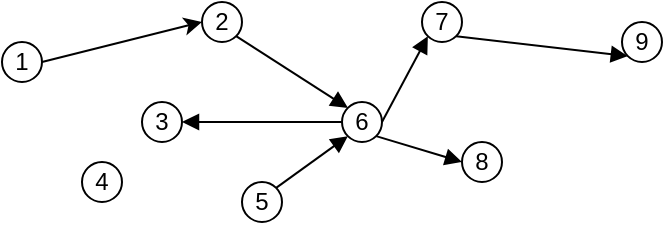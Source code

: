 <mxfile version="13.1.2" type="device"><diagram id="Jh6LAyKzRe9PyYazirzJ" name="Page-1"><mxGraphModel dx="625" dy="802" grid="1" gridSize="10" guides="1" tooltips="1" connect="1" arrows="1" fold="1" page="1" pageScale="1" pageWidth="827" pageHeight="1169" math="0" shadow="0"><root><mxCell id="0"/><mxCell id="1" parent="0"/><mxCell id="JJ0RZMEbNRSr1m1TwL1r-1" value="3" style="ellipse;whiteSpace=wrap;html=1;aspect=fixed;" vertex="1" parent="1"><mxGeometry x="180" y="250" width="20" height="20" as="geometry"/></mxCell><mxCell id="JJ0RZMEbNRSr1m1TwL1r-2" value="4" style="ellipse;whiteSpace=wrap;html=1;aspect=fixed;" vertex="1" parent="1"><mxGeometry x="150" y="280" width="20" height="20" as="geometry"/></mxCell><mxCell id="JJ0RZMEbNRSr1m1TwL1r-3" value="5" style="ellipse;whiteSpace=wrap;html=1;aspect=fixed;" vertex="1" parent="1"><mxGeometry x="230" y="290" width="20" height="20" as="geometry"/></mxCell><mxCell id="JJ0RZMEbNRSr1m1TwL1r-4" value="1" style="ellipse;whiteSpace=wrap;html=1;aspect=fixed;" vertex="1" parent="1"><mxGeometry x="110" y="220" width="20" height="20" as="geometry"/></mxCell><mxCell id="JJ0RZMEbNRSr1m1TwL1r-5" value="6" style="ellipse;whiteSpace=wrap;html=1;aspect=fixed;" vertex="1" parent="1"><mxGeometry x="280" y="250" width="20" height="20" as="geometry"/></mxCell><mxCell id="JJ0RZMEbNRSr1m1TwL1r-6" value="9" style="ellipse;whiteSpace=wrap;html=1;aspect=fixed;" vertex="1" parent="1"><mxGeometry x="420" y="210" width="20" height="20" as="geometry"/></mxCell><mxCell id="JJ0RZMEbNRSr1m1TwL1r-7" value="2" style="ellipse;whiteSpace=wrap;html=1;aspect=fixed;" vertex="1" parent="1"><mxGeometry x="210" y="200" width="20" height="20" as="geometry"/></mxCell><mxCell id="JJ0RZMEbNRSr1m1TwL1r-8" value="8" style="ellipse;whiteSpace=wrap;html=1;aspect=fixed;" vertex="1" parent="1"><mxGeometry x="340" y="270" width="20" height="20" as="geometry"/></mxCell><mxCell id="JJ0RZMEbNRSr1m1TwL1r-9" value="7" style="ellipse;whiteSpace=wrap;html=1;aspect=fixed;" vertex="1" parent="1"><mxGeometry x="320" y="200" width="20" height="20" as="geometry"/></mxCell><mxCell id="JJ0RZMEbNRSr1m1TwL1r-12" value="" style="endArrow=classic;html=1;exitX=1;exitY=0.5;exitDx=0;exitDy=0;rounded=0;entryX=0;entryY=0.5;entryDx=0;entryDy=0;endFill=1;" edge="1" parent="1" source="JJ0RZMEbNRSr1m1TwL1r-4" target="JJ0RZMEbNRSr1m1TwL1r-7"><mxGeometry width="50" height="50" relative="1" as="geometry"><mxPoint x="300" y="400" as="sourcePoint"/><mxPoint x="190" y="230" as="targetPoint"/></mxGeometry></mxCell><mxCell id="JJ0RZMEbNRSr1m1TwL1r-13" value="" style="endArrow=block;html=1;exitX=1;exitY=0;exitDx=0;exitDy=0;entryX=0;entryY=1;entryDx=0;entryDy=0;startArrow=none;startFill=0;endFill=1;" edge="1" parent="1" source="JJ0RZMEbNRSr1m1TwL1r-3" target="JJ0RZMEbNRSr1m1TwL1r-5"><mxGeometry width="50" height="50" relative="1" as="geometry"><mxPoint x="270" y="300" as="sourcePoint"/><mxPoint x="350" y="280" as="targetPoint"/></mxGeometry></mxCell><mxCell id="JJ0RZMEbNRSr1m1TwL1r-14" value="" style="endArrow=none;html=1;exitX=0;exitY=0;exitDx=0;exitDy=0;entryX=1;entryY=1;entryDx=0;entryDy=0;startArrow=block;startFill=1;" edge="1" parent="1" source="JJ0RZMEbNRSr1m1TwL1r-5" target="JJ0RZMEbNRSr1m1TwL1r-7"><mxGeometry width="50" height="50" relative="1" as="geometry"><mxPoint x="140" y="240" as="sourcePoint"/><mxPoint x="220" y="220" as="targetPoint"/></mxGeometry></mxCell><mxCell id="JJ0RZMEbNRSr1m1TwL1r-15" value="" style="endArrow=none;html=1;exitX=1;exitY=0.5;exitDx=0;exitDy=0;entryX=0;entryY=0.5;entryDx=0;entryDy=0;startArrow=block;startFill=1;" edge="1" parent="1" source="JJ0RZMEbNRSr1m1TwL1r-1" target="JJ0RZMEbNRSr1m1TwL1r-5"><mxGeometry width="50" height="50" relative="1" as="geometry"><mxPoint x="150" y="250" as="sourcePoint"/><mxPoint x="230" y="230" as="targetPoint"/></mxGeometry></mxCell><mxCell id="JJ0RZMEbNRSr1m1TwL1r-16" value="" style="endArrow=none;html=1;exitX=0;exitY=1;exitDx=0;exitDy=0;entryX=1;entryY=0.5;entryDx=0;entryDy=0;startArrow=block;startFill=1;" edge="1" parent="1" source="JJ0RZMEbNRSr1m1TwL1r-9" target="JJ0RZMEbNRSr1m1TwL1r-5"><mxGeometry width="50" height="50" relative="1" as="geometry"><mxPoint x="160" y="260" as="sourcePoint"/><mxPoint x="240" y="240" as="targetPoint"/></mxGeometry></mxCell><mxCell id="JJ0RZMEbNRSr1m1TwL1r-17" value="" style="endArrow=none;html=1;exitX=0;exitY=0.5;exitDx=0;exitDy=0;entryX=1;entryY=1;entryDx=0;entryDy=0;startArrow=block;startFill=1;" edge="1" parent="1" source="JJ0RZMEbNRSr1m1TwL1r-8" target="JJ0RZMEbNRSr1m1TwL1r-5"><mxGeometry width="50" height="50" relative="1" as="geometry"><mxPoint x="170" y="270" as="sourcePoint"/><mxPoint x="250" y="250" as="targetPoint"/></mxGeometry></mxCell><mxCell id="JJ0RZMEbNRSr1m1TwL1r-18" value="" style="endArrow=none;html=1;exitX=0;exitY=1;exitDx=0;exitDy=0;entryX=1;entryY=1;entryDx=0;entryDy=0;startArrow=block;startFill=1;" edge="1" parent="1" source="JJ0RZMEbNRSr1m1TwL1r-6" target="JJ0RZMEbNRSr1m1TwL1r-9"><mxGeometry width="50" height="50" relative="1" as="geometry"><mxPoint x="180" y="280" as="sourcePoint"/><mxPoint x="260" y="260" as="targetPoint"/></mxGeometry></mxCell></root></mxGraphModel></diagram></mxfile>